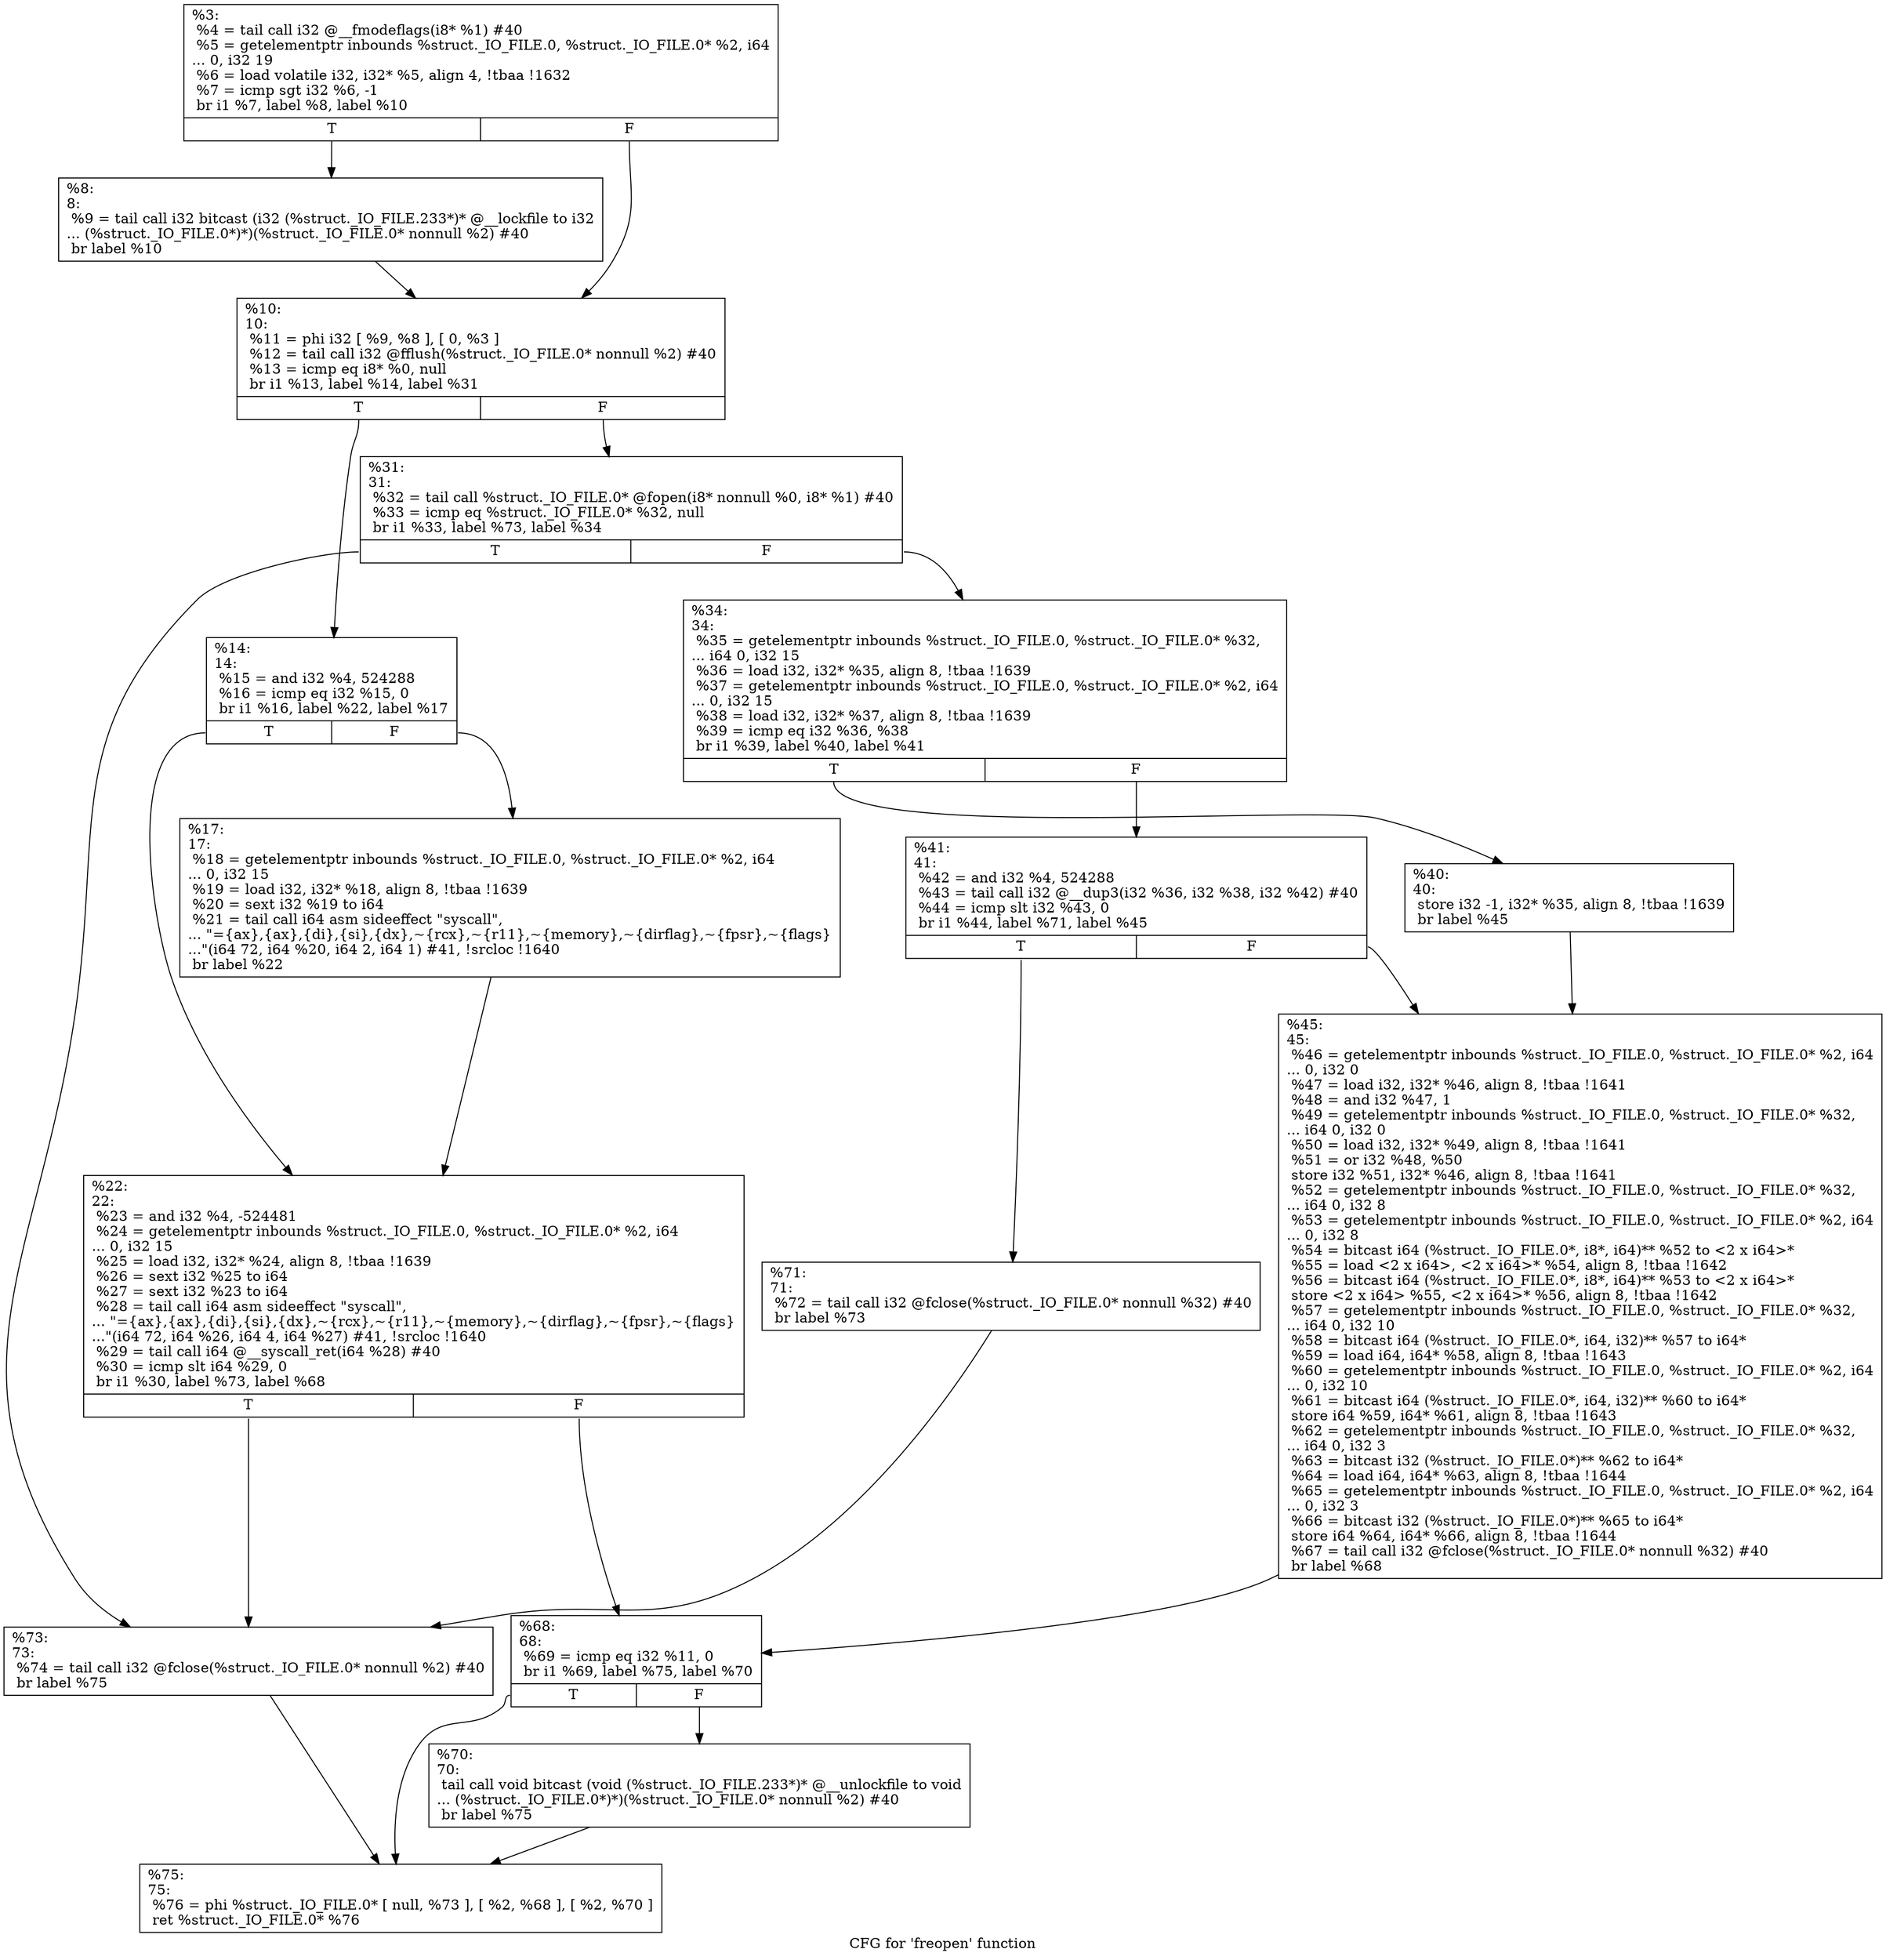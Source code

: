 digraph "CFG for 'freopen' function" {
	label="CFG for 'freopen' function";

	Node0x1f67250 [shape=record,label="{%3:\l  %4 = tail call i32 @__fmodeflags(i8* %1) #40\l  %5 = getelementptr inbounds %struct._IO_FILE.0, %struct._IO_FILE.0* %2, i64\l... 0, i32 19\l  %6 = load volatile i32, i32* %5, align 4, !tbaa !1632\l  %7 = icmp sgt i32 %6, -1\l  br i1 %7, label %8, label %10\l|{<s0>T|<s1>F}}"];
	Node0x1f67250:s0 -> Node0x1f672a0;
	Node0x1f67250:s1 -> Node0x1f672f0;
	Node0x1f672a0 [shape=record,label="{%8:\l8:                                                \l  %9 = tail call i32 bitcast (i32 (%struct._IO_FILE.233*)* @__lockfile to i32\l... (%struct._IO_FILE.0*)*)(%struct._IO_FILE.0* nonnull %2) #40\l  br label %10\l}"];
	Node0x1f672a0 -> Node0x1f672f0;
	Node0x1f672f0 [shape=record,label="{%10:\l10:                                               \l  %11 = phi i32 [ %9, %8 ], [ 0, %3 ]\l  %12 = tail call i32 @fflush(%struct._IO_FILE.0* nonnull %2) #40\l  %13 = icmp eq i8* %0, null\l  br i1 %13, label %14, label %31\l|{<s0>T|<s1>F}}"];
	Node0x1f672f0:s0 -> Node0x1f67340;
	Node0x1f672f0:s1 -> Node0x1f67430;
	Node0x1f67340 [shape=record,label="{%14:\l14:                                               \l  %15 = and i32 %4, 524288\l  %16 = icmp eq i32 %15, 0\l  br i1 %16, label %22, label %17\l|{<s0>T|<s1>F}}"];
	Node0x1f67340:s0 -> Node0x1f673e0;
	Node0x1f67340:s1 -> Node0x1f67390;
	Node0x1f67390 [shape=record,label="{%17:\l17:                                               \l  %18 = getelementptr inbounds %struct._IO_FILE.0, %struct._IO_FILE.0* %2, i64\l... 0, i32 15\l  %19 = load i32, i32* %18, align 8, !tbaa !1639\l  %20 = sext i32 %19 to i64\l  %21 = tail call i64 asm sideeffect \"syscall\",\l... \"=\{ax\},\{ax\},\{di\},\{si\},\{dx\},~\{rcx\},~\{r11\},~\{memory\},~\{dirflag\},~\{fpsr\},~\{flags\}\l...\"(i64 72, i64 %20, i64 2, i64 1) #41, !srcloc !1640\l  br label %22\l}"];
	Node0x1f67390 -> Node0x1f673e0;
	Node0x1f673e0 [shape=record,label="{%22:\l22:                                               \l  %23 = and i32 %4, -524481\l  %24 = getelementptr inbounds %struct._IO_FILE.0, %struct._IO_FILE.0* %2, i64\l... 0, i32 15\l  %25 = load i32, i32* %24, align 8, !tbaa !1639\l  %26 = sext i32 %25 to i64\l  %27 = sext i32 %23 to i64\l  %28 = tail call i64 asm sideeffect \"syscall\",\l... \"=\{ax\},\{ax\},\{di\},\{si\},\{dx\},~\{rcx\},~\{r11\},~\{memory\},~\{dirflag\},~\{fpsr\},~\{flags\}\l...\"(i64 72, i64 %26, i64 4, i64 %27) #41, !srcloc !1640\l  %29 = tail call i64 @__syscall_ret(i64 %28) #40\l  %30 = icmp slt i64 %29, 0\l  br i1 %30, label %73, label %68\l|{<s0>T|<s1>F}}"];
	Node0x1f673e0:s0 -> Node0x1f676b0;
	Node0x1f673e0:s1 -> Node0x1f675c0;
	Node0x1f67430 [shape=record,label="{%31:\l31:                                               \l  %32 = tail call %struct._IO_FILE.0* @fopen(i8* nonnull %0, i8* %1) #40\l  %33 = icmp eq %struct._IO_FILE.0* %32, null\l  br i1 %33, label %73, label %34\l|{<s0>T|<s1>F}}"];
	Node0x1f67430:s0 -> Node0x1f676b0;
	Node0x1f67430:s1 -> Node0x1f67480;
	Node0x1f67480 [shape=record,label="{%34:\l34:                                               \l  %35 = getelementptr inbounds %struct._IO_FILE.0, %struct._IO_FILE.0* %32,\l... i64 0, i32 15\l  %36 = load i32, i32* %35, align 8, !tbaa !1639\l  %37 = getelementptr inbounds %struct._IO_FILE.0, %struct._IO_FILE.0* %2, i64\l... 0, i32 15\l  %38 = load i32, i32* %37, align 8, !tbaa !1639\l  %39 = icmp eq i32 %36, %38\l  br i1 %39, label %40, label %41\l|{<s0>T|<s1>F}}"];
	Node0x1f67480:s0 -> Node0x1f674d0;
	Node0x1f67480:s1 -> Node0x1f67520;
	Node0x1f674d0 [shape=record,label="{%40:\l40:                                               \l  store i32 -1, i32* %35, align 8, !tbaa !1639\l  br label %45\l}"];
	Node0x1f674d0 -> Node0x1f67570;
	Node0x1f67520 [shape=record,label="{%41:\l41:                                               \l  %42 = and i32 %4, 524288\l  %43 = tail call i32 @__dup3(i32 %36, i32 %38, i32 %42) #40\l  %44 = icmp slt i32 %43, 0\l  br i1 %44, label %71, label %45\l|{<s0>T|<s1>F}}"];
	Node0x1f67520:s0 -> Node0x1f67660;
	Node0x1f67520:s1 -> Node0x1f67570;
	Node0x1f67570 [shape=record,label="{%45:\l45:                                               \l  %46 = getelementptr inbounds %struct._IO_FILE.0, %struct._IO_FILE.0* %2, i64\l... 0, i32 0\l  %47 = load i32, i32* %46, align 8, !tbaa !1641\l  %48 = and i32 %47, 1\l  %49 = getelementptr inbounds %struct._IO_FILE.0, %struct._IO_FILE.0* %32,\l... i64 0, i32 0\l  %50 = load i32, i32* %49, align 8, !tbaa !1641\l  %51 = or i32 %48, %50\l  store i32 %51, i32* %46, align 8, !tbaa !1641\l  %52 = getelementptr inbounds %struct._IO_FILE.0, %struct._IO_FILE.0* %32,\l... i64 0, i32 8\l  %53 = getelementptr inbounds %struct._IO_FILE.0, %struct._IO_FILE.0* %2, i64\l... 0, i32 8\l  %54 = bitcast i64 (%struct._IO_FILE.0*, i8*, i64)** %52 to \<2 x i64\>*\l  %55 = load \<2 x i64\>, \<2 x i64\>* %54, align 8, !tbaa !1642\l  %56 = bitcast i64 (%struct._IO_FILE.0*, i8*, i64)** %53 to \<2 x i64\>*\l  store \<2 x i64\> %55, \<2 x i64\>* %56, align 8, !tbaa !1642\l  %57 = getelementptr inbounds %struct._IO_FILE.0, %struct._IO_FILE.0* %32,\l... i64 0, i32 10\l  %58 = bitcast i64 (%struct._IO_FILE.0*, i64, i32)** %57 to i64*\l  %59 = load i64, i64* %58, align 8, !tbaa !1643\l  %60 = getelementptr inbounds %struct._IO_FILE.0, %struct._IO_FILE.0* %2, i64\l... 0, i32 10\l  %61 = bitcast i64 (%struct._IO_FILE.0*, i64, i32)** %60 to i64*\l  store i64 %59, i64* %61, align 8, !tbaa !1643\l  %62 = getelementptr inbounds %struct._IO_FILE.0, %struct._IO_FILE.0* %32,\l... i64 0, i32 3\l  %63 = bitcast i32 (%struct._IO_FILE.0*)** %62 to i64*\l  %64 = load i64, i64* %63, align 8, !tbaa !1644\l  %65 = getelementptr inbounds %struct._IO_FILE.0, %struct._IO_FILE.0* %2, i64\l... 0, i32 3\l  %66 = bitcast i32 (%struct._IO_FILE.0*)** %65 to i64*\l  store i64 %64, i64* %66, align 8, !tbaa !1644\l  %67 = tail call i32 @fclose(%struct._IO_FILE.0* nonnull %32) #40\l  br label %68\l}"];
	Node0x1f67570 -> Node0x1f675c0;
	Node0x1f675c0 [shape=record,label="{%68:\l68:                                               \l  %69 = icmp eq i32 %11, 0\l  br i1 %69, label %75, label %70\l|{<s0>T|<s1>F}}"];
	Node0x1f675c0:s0 -> Node0x1f67700;
	Node0x1f675c0:s1 -> Node0x1f67610;
	Node0x1f67610 [shape=record,label="{%70:\l70:                                               \l  tail call void bitcast (void (%struct._IO_FILE.233*)* @__unlockfile to void\l... (%struct._IO_FILE.0*)*)(%struct._IO_FILE.0* nonnull %2) #40\l  br label %75\l}"];
	Node0x1f67610 -> Node0x1f67700;
	Node0x1f67660 [shape=record,label="{%71:\l71:                                               \l  %72 = tail call i32 @fclose(%struct._IO_FILE.0* nonnull %32) #40\l  br label %73\l}"];
	Node0x1f67660 -> Node0x1f676b0;
	Node0x1f676b0 [shape=record,label="{%73:\l73:                                               \l  %74 = tail call i32 @fclose(%struct._IO_FILE.0* nonnull %2) #40\l  br label %75\l}"];
	Node0x1f676b0 -> Node0x1f67700;
	Node0x1f67700 [shape=record,label="{%75:\l75:                                               \l  %76 = phi %struct._IO_FILE.0* [ null, %73 ], [ %2, %68 ], [ %2, %70 ]\l  ret %struct._IO_FILE.0* %76\l}"];
}
